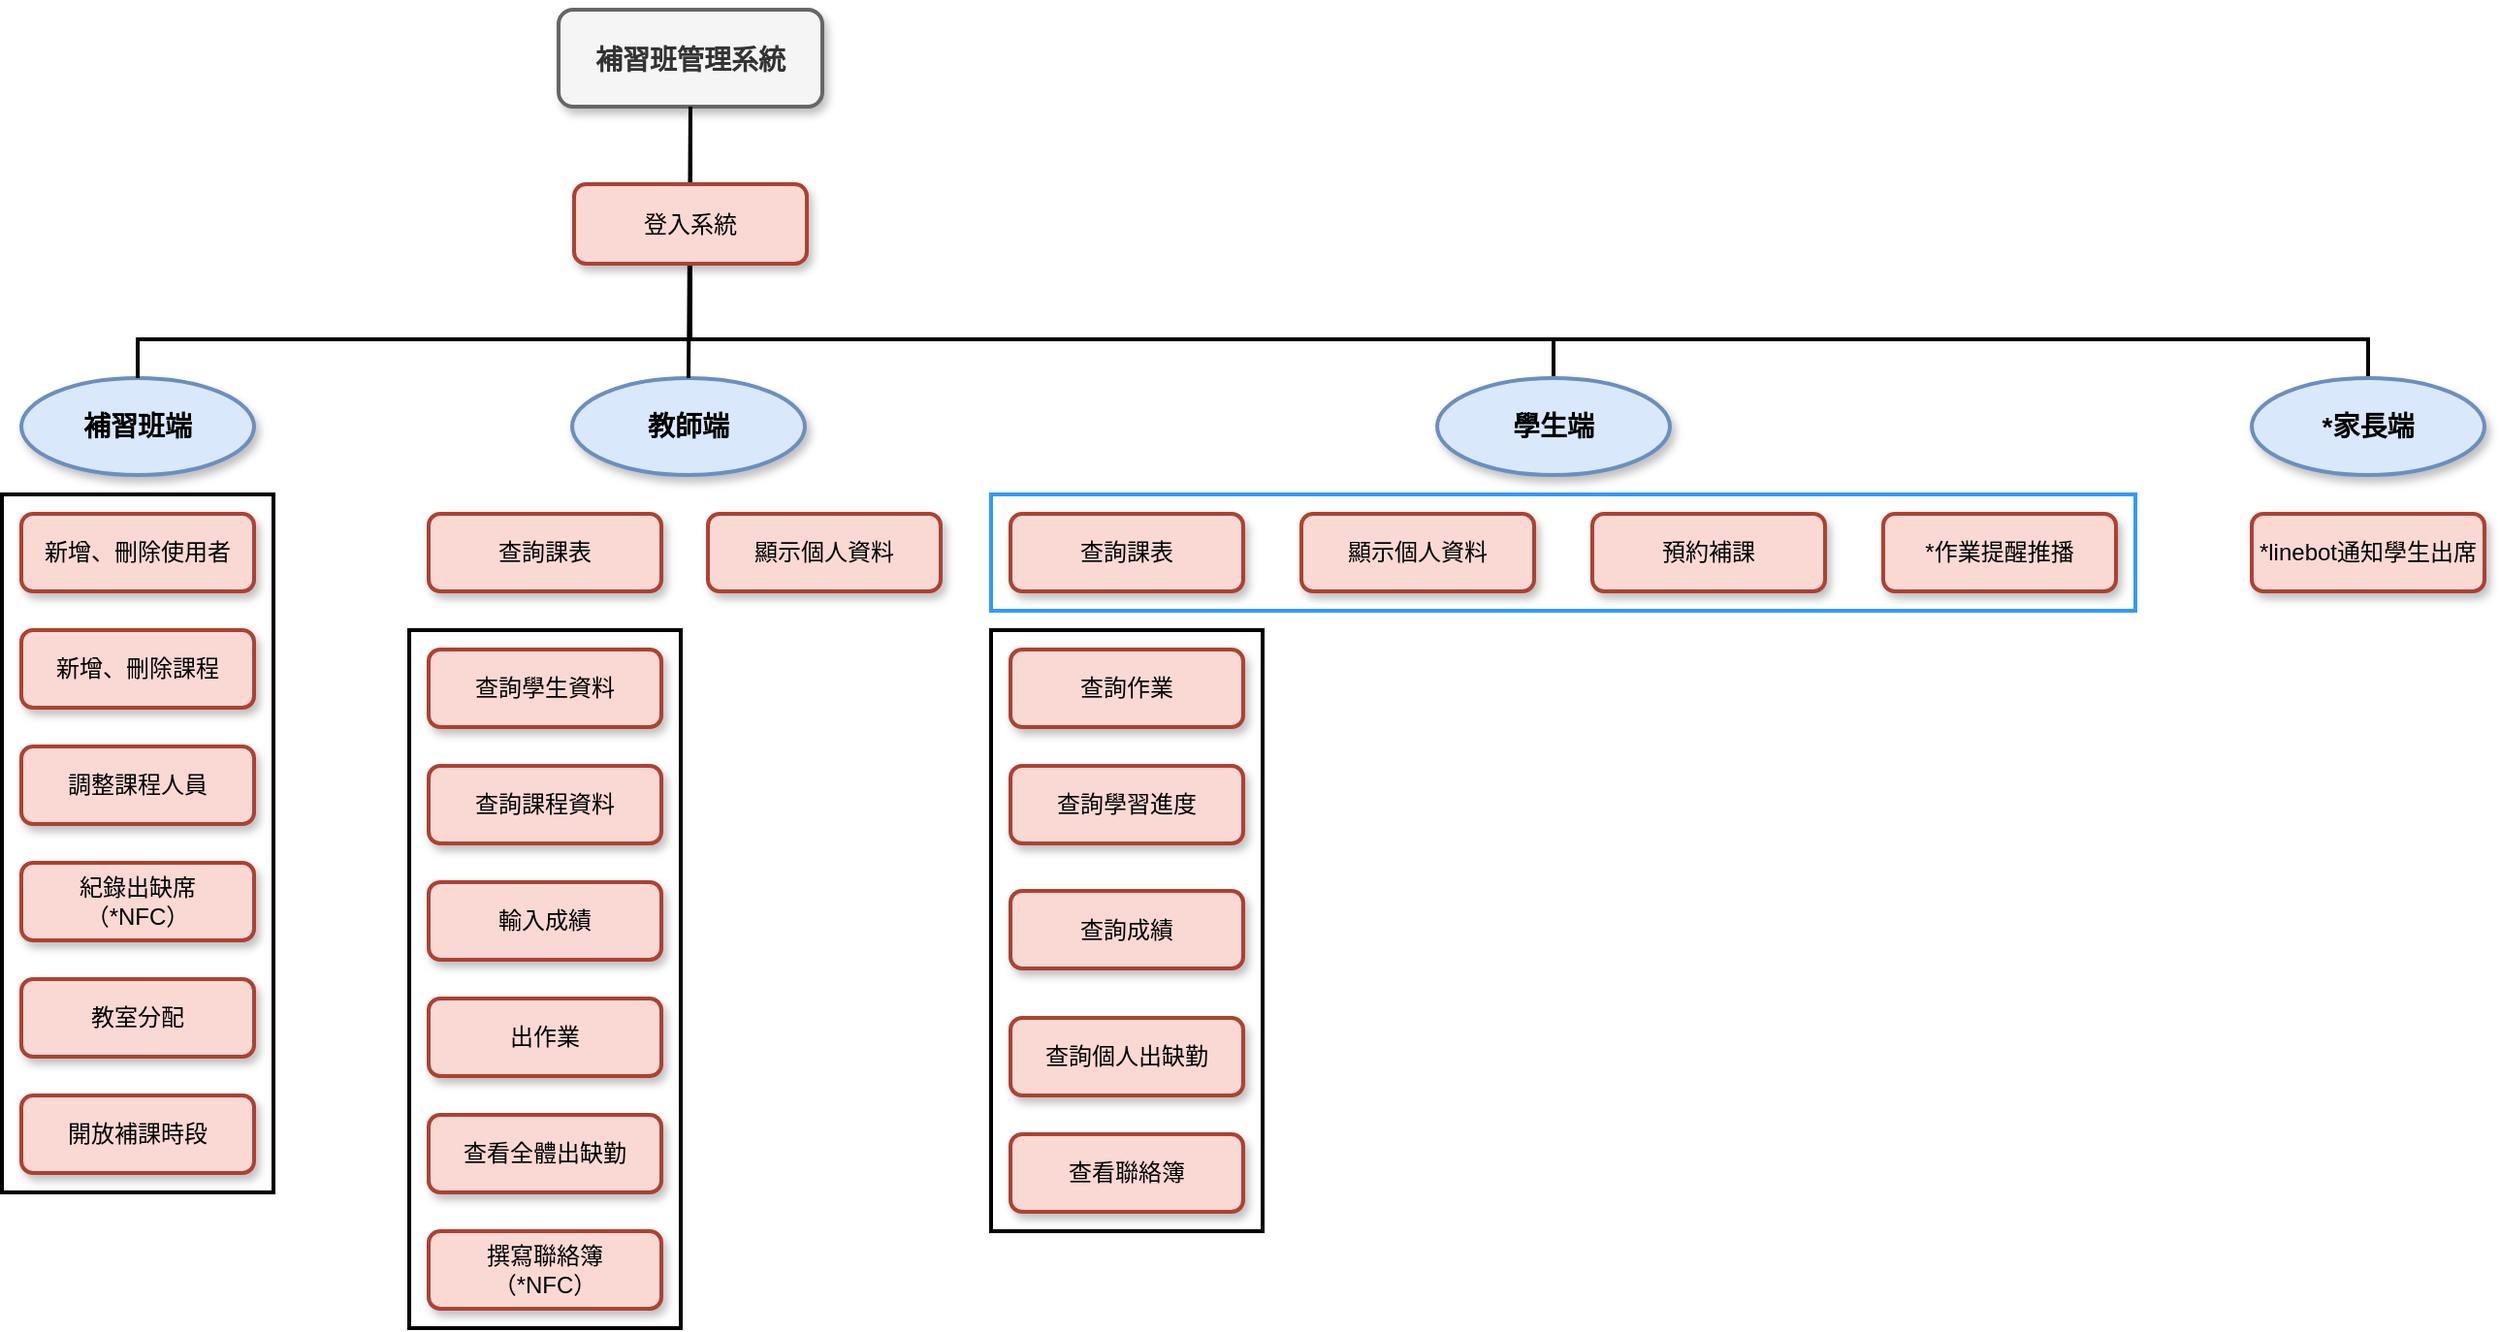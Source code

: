 <mxfile version="13.8.1" type="github">
  <diagram id="y-0cmg7VaYRoWeIbfK26" name="Page-1">
    <mxGraphModel dx="1259" dy="701" grid="1" gridSize="10" guides="1" tooltips="1" connect="1" arrows="1" fold="1" page="1" pageScale="1" pageWidth="827" pageHeight="1169" math="0" shadow="0">
      <root>
        <mxCell id="0" />
        <mxCell id="1" parent="0" />
        <mxCell id="uTZFLyO1zt8zuTEsig---69" value="" style="rounded=0;whiteSpace=wrap;html=1;shadow=0;glass=0;labelBackgroundColor=none;strokeWidth=2;fillColor=none;gradientColor=none;strokeColor=#3399FF;" vertex="1" parent="1">
          <mxGeometry x="560" y="270" width="590" height="60" as="geometry" />
        </mxCell>
        <mxCell id="uTZFLyO1zt8zuTEsig---56" value="" style="rounded=0;whiteSpace=wrap;html=1;shadow=0;labelBackgroundColor=none;strokeWidth=2;glass=0;fillColor=none;" vertex="1" parent="1">
          <mxGeometry x="560" y="340" width="140" height="310" as="geometry" />
        </mxCell>
        <mxCell id="uTZFLyO1zt8zuTEsig---54" value="" style="rounded=0;whiteSpace=wrap;html=1;shadow=0;labelBackgroundColor=none;strokeWidth=2;glass=0;fillColor=none;" vertex="1" parent="1">
          <mxGeometry x="260" y="340" width="140" height="360" as="geometry" />
        </mxCell>
        <mxCell id="uTZFLyO1zt8zuTEsig---55" value="" style="rounded=0;whiteSpace=wrap;html=1;shadow=0;labelBackgroundColor=none;strokeWidth=2;glass=0;fillColor=none;" vertex="1" parent="1">
          <mxGeometry x="50" y="270" width="140" height="360" as="geometry" />
        </mxCell>
        <mxCell id="uTZFLyO1zt8zuTEsig---25" value="" style="group" vertex="1" connectable="0" parent="1">
          <mxGeometry x="100" y="110" width="610" height="150" as="geometry" />
        </mxCell>
        <mxCell id="uTZFLyO1zt8zuTEsig---4" value="&lt;font style=&quot;font-size: 14px&quot;&gt;&lt;span&gt;補習班端&lt;/span&gt;&lt;/font&gt;" style="ellipse;whiteSpace=wrap;html=1;shadow=1;strokeColor=#6c8ebf;strokeWidth=2;gradientDirection=west;fillColor=#dae8fc;fontStyle=1;labelBackgroundColor=none;" vertex="1" parent="uTZFLyO1zt8zuTEsig---25">
          <mxGeometry x="-40" y="100" width="120" height="50" as="geometry" />
        </mxCell>
        <mxCell id="uTZFLyO1zt8zuTEsig---7" value="&lt;font style=&quot;font-size: 14px&quot;&gt;&lt;span&gt;教師端&lt;/span&gt;&lt;/font&gt;" style="ellipse;whiteSpace=wrap;html=1;shadow=1;strokeColor=#6c8ebf;strokeWidth=2;gradientDirection=west;fillColor=#dae8fc;fontStyle=1;labelBackgroundColor=none;" vertex="1" parent="uTZFLyO1zt8zuTEsig---25">
          <mxGeometry x="244" y="100" width="120" height="50" as="geometry" />
        </mxCell>
        <mxCell id="uTZFLyO1zt8zuTEsig---3" value="&lt;span&gt;&lt;font style=&quot;font-size: 14px&quot;&gt;補習班管理系統&lt;/font&gt;&lt;/span&gt;" style="rounded=1;whiteSpace=wrap;html=1;shadow=1;strokeColor=#666666;fontSize=16;strokeWidth=2;gradientDirection=west;fillColor=#f5f5f5;fontColor=#333333;fontStyle=1;labelBackgroundColor=none;" vertex="1" parent="1">
          <mxGeometry x="337" y="20" width="136" height="50" as="geometry" />
        </mxCell>
        <mxCell id="uTZFLyO1zt8zuTEsig---20" value="" style="endArrow=none;html=1;entryX=0.5;entryY=1;entryDx=0;entryDy=0;exitX=0.5;exitY=0;exitDx=0;exitDy=0;rounded=0;width=20px;strokeWidth=2;fontStyle=1;labelBackgroundColor=none;" edge="1" parent="1" source="uTZFLyO1zt8zuTEsig---4" target="uTZFLyO1zt8zuTEsig---3">
          <mxGeometry width="50" height="50" relative="1" as="geometry">
            <mxPoint x="381" y="330" as="sourcePoint" />
            <mxPoint x="431" y="280" as="targetPoint" />
            <Array as="points">
              <mxPoint x="120" y="190" />
              <mxPoint x="405" y="190" />
            </Array>
          </mxGeometry>
        </mxCell>
        <mxCell id="uTZFLyO1zt8zuTEsig---23" value="" style="endArrow=none;html=1;entryX=0.5;entryY=1;entryDx=0;entryDy=0;exitX=0.5;exitY=0;exitDx=0;exitDy=0;rounded=0;strokeWidth=2;fontStyle=1;labelBackgroundColor=none;" edge="1" parent="1" source="uTZFLyO1zt8zuTEsig---6" target="uTZFLyO1zt8zuTEsig---3">
          <mxGeometry width="50" height="50" relative="1" as="geometry">
            <mxPoint x="381" y="330" as="sourcePoint" />
            <mxPoint x="431" y="280" as="targetPoint" />
            <Array as="points">
              <mxPoint x="850" y="190" />
              <mxPoint x="405" y="190" />
            </Array>
          </mxGeometry>
        </mxCell>
        <mxCell id="uTZFLyO1zt8zuTEsig---24" value="" style="endArrow=none;html=1;entryX=0.5;entryY=1;entryDx=0;entryDy=0;exitX=0.5;exitY=0;exitDx=0;exitDy=0;strokeWidth=2;rounded=0;fontStyle=1;labelBackgroundColor=none;" edge="1" parent="1" source="uTZFLyO1zt8zuTEsig---7" target="uTZFLyO1zt8zuTEsig---3">
          <mxGeometry width="50" height="50" relative="1" as="geometry">
            <mxPoint x="381" y="330" as="sourcePoint" />
            <mxPoint x="431" y="280" as="targetPoint" />
          </mxGeometry>
        </mxCell>
        <mxCell id="uTZFLyO1zt8zuTEsig---27" value="查詢課表" style="rounded=1;whiteSpace=wrap;html=1;shadow=1;labelBackgroundColor=none;strokeColor=#ae4132;strokeWidth=2;fillColor=#fad9d5;" vertex="1" parent="1">
          <mxGeometry x="270" y="280" width="120" height="40" as="geometry" />
        </mxCell>
        <mxCell id="uTZFLyO1zt8zuTEsig---6" value="&lt;font style=&quot;font-size: 14px&quot;&gt;&lt;span&gt;學生端&lt;/span&gt;&lt;/font&gt;" style="ellipse;whiteSpace=wrap;html=1;shadow=1;strokeColor=#6c8ebf;strokeWidth=2;gradientDirection=west;fillColor=#dae8fc;fontStyle=1;labelBackgroundColor=none;" vertex="1" parent="1">
          <mxGeometry x="790" y="210" width="120" height="50" as="geometry" />
        </mxCell>
        <mxCell id="uTZFLyO1zt8zuTEsig---37" value="查詢學習進度" style="rounded=1;whiteSpace=wrap;html=1;shadow=1;labelBackgroundColor=none;strokeColor=#ae4132;strokeWidth=2;fillColor=#fad9d5;" vertex="1" parent="1">
          <mxGeometry x="570" y="410" width="120" height="40" as="geometry" />
        </mxCell>
        <mxCell id="uTZFLyO1zt8zuTEsig---38" value="查詢作業" style="rounded=1;whiteSpace=wrap;html=1;shadow=1;labelBackgroundColor=none;strokeColor=#ae4132;strokeWidth=2;fillColor=#fad9d5;" vertex="1" parent="1">
          <mxGeometry x="570" y="350" width="120" height="40" as="geometry" />
        </mxCell>
        <mxCell id="uTZFLyO1zt8zuTEsig---39" value="顯示個人資料" style="rounded=1;whiteSpace=wrap;html=1;shadow=1;labelBackgroundColor=none;strokeColor=#ae4132;strokeWidth=2;fillColor=#fad9d5;" vertex="1" parent="1">
          <mxGeometry x="414" y="280" width="120" height="40" as="geometry" />
        </mxCell>
        <mxCell id="uTZFLyO1zt8zuTEsig---40" value="查詢課程資料" style="rounded=1;whiteSpace=wrap;html=1;shadow=1;labelBackgroundColor=none;strokeColor=#ae4132;strokeWidth=2;fillColor=#fad9d5;" vertex="1" parent="1">
          <mxGeometry x="270" y="410" width="120" height="40" as="geometry" />
        </mxCell>
        <mxCell id="uTZFLyO1zt8zuTEsig---41" value="查詢學生資料" style="rounded=1;whiteSpace=wrap;html=1;shadow=1;labelBackgroundColor=none;strokeColor=#ae4132;strokeWidth=2;fillColor=#fad9d5;" vertex="1" parent="1">
          <mxGeometry x="270" y="350" width="120" height="40" as="geometry" />
        </mxCell>
        <mxCell id="uTZFLyO1zt8zuTEsig---44" value="查詢課表" style="rounded=1;whiteSpace=wrap;html=1;shadow=1;labelBackgroundColor=none;strokeColor=#ae4132;strokeWidth=2;fillColor=#fad9d5;" vertex="1" parent="1">
          <mxGeometry x="570" y="280" width="120" height="40" as="geometry" />
        </mxCell>
        <mxCell id="uTZFLyO1zt8zuTEsig---45" value="顯示個人資料" style="rounded=1;whiteSpace=wrap;html=1;shadow=1;labelBackgroundColor=none;strokeColor=#ae4132;strokeWidth=2;fillColor=#fad9d5;" vertex="1" parent="1">
          <mxGeometry x="720" y="280" width="120" height="40" as="geometry" />
        </mxCell>
        <mxCell id="uTZFLyO1zt8zuTEsig---47" value="查詢個人出缺勤" style="rounded=1;whiteSpace=wrap;html=1;shadow=1;labelBackgroundColor=none;strokeColor=#ae4132;strokeWidth=2;fillColor=#fad9d5;" vertex="1" parent="1">
          <mxGeometry x="570" y="540" width="120" height="40" as="geometry" />
        </mxCell>
        <mxCell id="uTZFLyO1zt8zuTEsig---48" value="查詢成績" style="rounded=1;whiteSpace=wrap;html=1;shadow=1;labelBackgroundColor=none;strokeColor=#ae4132;strokeWidth=2;fillColor=#fad9d5;" vertex="1" parent="1">
          <mxGeometry x="570" y="474.5" width="120" height="40" as="geometry" />
        </mxCell>
        <mxCell id="uTZFLyO1zt8zuTEsig---49" value="輸入成績" style="rounded=1;whiteSpace=wrap;html=1;shadow=1;labelBackgroundColor=none;strokeColor=#ae4132;strokeWidth=2;fillColor=#fad9d5;" vertex="1" parent="1">
          <mxGeometry x="270" y="470" width="120" height="40" as="geometry" />
        </mxCell>
        <mxCell id="uTZFLyO1zt8zuTEsig---50" value="開放補課時段" style="rounded=1;whiteSpace=wrap;html=1;shadow=1;labelBackgroundColor=none;strokeColor=#ae4132;strokeWidth=2;fillColor=#fad9d5;" vertex="1" parent="1">
          <mxGeometry x="60" y="580" width="120" height="40" as="geometry" />
        </mxCell>
        <mxCell id="uTZFLyO1zt8zuTEsig---51" value="教室分配" style="rounded=1;whiteSpace=wrap;html=1;shadow=1;labelBackgroundColor=none;strokeColor=#ae4132;strokeWidth=2;fillColor=#fad9d5;" vertex="1" parent="1">
          <mxGeometry x="60" y="520" width="120" height="40" as="geometry" />
        </mxCell>
        <mxCell id="uTZFLyO1zt8zuTEsig---52" value="紀錄出缺席&lt;br&gt;（*NFC）" style="rounded=1;whiteSpace=wrap;html=1;shadow=1;labelBackgroundColor=none;strokeColor=#ae4132;strokeWidth=2;fillColor=#fad9d5;" vertex="1" parent="1">
          <mxGeometry x="60" y="460" width="120" height="40" as="geometry" />
        </mxCell>
        <mxCell id="uTZFLyO1zt8zuTEsig---53" value="新增、刪除使用者" style="rounded=1;whiteSpace=wrap;html=1;shadow=1;labelBackgroundColor=none;strokeColor=#ae4132;strokeWidth=2;fillColor=#fad9d5;" vertex="1" parent="1">
          <mxGeometry x="60" y="280" width="120" height="40" as="geometry" />
        </mxCell>
        <mxCell id="uTZFLyO1zt8zuTEsig---57" value="出作業" style="rounded=1;whiteSpace=wrap;html=1;shadow=1;labelBackgroundColor=none;strokeColor=#ae4132;strokeWidth=2;fillColor=#fad9d5;" vertex="1" parent="1">
          <mxGeometry x="270" y="530" width="120" height="40" as="geometry" />
        </mxCell>
        <mxCell id="uTZFLyO1zt8zuTEsig---58" value="" style="endArrow=none;html=1;entryX=0.5;entryY=1;entryDx=0;entryDy=0;rounded=0;strokeWidth=2;fontStyle=1;labelBackgroundColor=none;exitX=0.5;exitY=0;exitDx=0;exitDy=0;" edge="1" parent="1" source="uTZFLyO1zt8zuTEsig---59" target="uTZFLyO1zt8zuTEsig---3">
          <mxGeometry width="50" height="50" relative="1" as="geometry">
            <mxPoint x="1000" y="190" as="sourcePoint" />
            <mxPoint x="415" y="80" as="targetPoint" />
            <Array as="points">
              <mxPoint x="1270" y="190" />
              <mxPoint x="405" y="190" />
            </Array>
          </mxGeometry>
        </mxCell>
        <mxCell id="uTZFLyO1zt8zuTEsig---26" value="登入系統" style="rounded=1;whiteSpace=wrap;html=1;shadow=1;labelBackgroundColor=none;strokeColor=#ae4132;strokeWidth=2;fillColor=#fad9d5;" vertex="1" parent="1">
          <mxGeometry x="345" y="110" width="120" height="41" as="geometry" />
        </mxCell>
        <mxCell id="uTZFLyO1zt8zuTEsig---59" value="&lt;font style=&quot;font-size: 14px&quot;&gt;&lt;span&gt;*家長端&lt;/span&gt;&lt;/font&gt;" style="ellipse;whiteSpace=wrap;html=1;shadow=1;strokeColor=#6c8ebf;strokeWidth=2;gradientDirection=west;fillColor=#dae8fc;fontStyle=1;labelBackgroundColor=none;" vertex="1" parent="1">
          <mxGeometry x="1210" y="210" width="120" height="50" as="geometry" />
        </mxCell>
        <mxCell id="uTZFLyO1zt8zuTEsig---60" value="*作業提醒推播" style="rounded=1;whiteSpace=wrap;html=1;shadow=1;labelBackgroundColor=none;strokeColor=#ae4132;strokeWidth=2;fillColor=#fad9d5;" vertex="1" parent="1">
          <mxGeometry x="1020" y="280" width="120" height="40" as="geometry" />
        </mxCell>
        <mxCell id="uTZFLyO1zt8zuTEsig---61" value="*linebot通知學生出席" style="rounded=1;whiteSpace=wrap;html=1;shadow=1;labelBackgroundColor=none;strokeColor=#ae4132;strokeWidth=2;fillColor=#fad9d5;" vertex="1" parent="1">
          <mxGeometry x="1210" y="280" width="120" height="40" as="geometry" />
        </mxCell>
        <mxCell id="uTZFLyO1zt8zuTEsig---62" value="新增、刪除課程" style="rounded=1;whiteSpace=wrap;html=1;shadow=1;labelBackgroundColor=none;strokeColor=#ae4132;strokeWidth=2;fillColor=#fad9d5;" vertex="1" parent="1">
          <mxGeometry x="60" y="340" width="120" height="40" as="geometry" />
        </mxCell>
        <mxCell id="uTZFLyO1zt8zuTEsig---63" value="預約補課" style="rounded=1;whiteSpace=wrap;html=1;shadow=1;labelBackgroundColor=none;strokeColor=#ae4132;strokeWidth=2;fillColor=#fad9d5;" vertex="1" parent="1">
          <mxGeometry x="870" y="280" width="120" height="40" as="geometry" />
        </mxCell>
        <mxCell id="uTZFLyO1zt8zuTEsig---64" value="查看全體出缺勤" style="rounded=1;whiteSpace=wrap;html=1;shadow=1;labelBackgroundColor=none;strokeColor=#ae4132;strokeWidth=2;fillColor=#fad9d5;" vertex="1" parent="1">
          <mxGeometry x="270" y="590" width="120" height="40" as="geometry" />
        </mxCell>
        <mxCell id="uTZFLyO1zt8zuTEsig---66" value="調整課程人員" style="rounded=1;whiteSpace=wrap;html=1;shadow=1;labelBackgroundColor=none;strokeColor=#ae4132;strokeWidth=2;fillColor=#fad9d5;" vertex="1" parent="1">
          <mxGeometry x="60" y="400" width="120" height="40" as="geometry" />
        </mxCell>
        <mxCell id="uTZFLyO1zt8zuTEsig---67" value="撰寫聯絡簿&lt;br&gt;（*NFC）" style="rounded=1;whiteSpace=wrap;html=1;shadow=1;labelBackgroundColor=none;strokeColor=#ae4132;strokeWidth=2;fillColor=#fad9d5;" vertex="1" parent="1">
          <mxGeometry x="270" y="650" width="120" height="40" as="geometry" />
        </mxCell>
        <mxCell id="uTZFLyO1zt8zuTEsig---68" value="查看聯絡簿" style="rounded=1;whiteSpace=wrap;html=1;shadow=1;labelBackgroundColor=none;strokeColor=#ae4132;strokeWidth=2;fillColor=#fad9d5;" vertex="1" parent="1">
          <mxGeometry x="570" y="600" width="120" height="40" as="geometry" />
        </mxCell>
      </root>
    </mxGraphModel>
  </diagram>
</mxfile>
